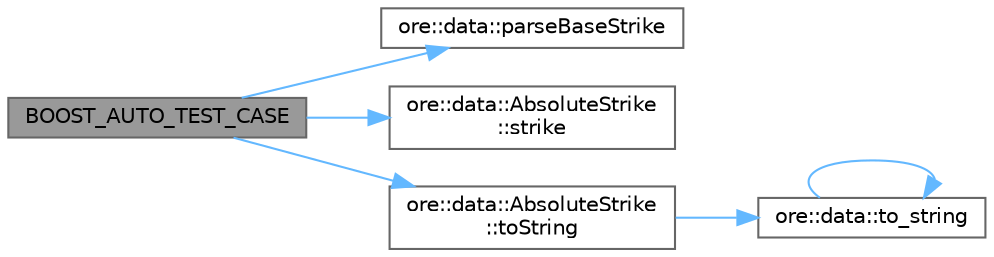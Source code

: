 digraph "BOOST_AUTO_TEST_CASE"
{
 // INTERACTIVE_SVG=YES
 // LATEX_PDF_SIZE
  bgcolor="transparent";
  edge [fontname=Helvetica,fontsize=10,labelfontname=Helvetica,labelfontsize=10];
  node [fontname=Helvetica,fontsize=10,shape=box,height=0.2,width=0.4];
  rankdir="LR";
  Node1 [label="BOOST_AUTO_TEST_CASE",height=0.2,width=0.4,color="gray40", fillcolor="grey60", style="filled", fontcolor="black",tooltip=" "];
  Node1 -> Node2 [color="steelblue1",style="solid"];
  Node2 [label="ore::data::parseBaseStrike",height=0.2,width=0.4,color="grey40", fillcolor="white", style="filled",URL="$namespaceore_1_1data.html#af07ebcb16f5c4b8f23aa841778ec1ede",tooltip="Parse a Strike from its string representation, strStrike."];
  Node1 -> Node3 [color="steelblue1",style="solid"];
  Node3 [label="ore::data::AbsoluteStrike\l::strike",height=0.2,width=0.4,color="grey40", fillcolor="white", style="filled",URL="$classore_1_1data_1_1_absolute_strike.html#ab03aa38eeb7397bc097432ac4f959822",tooltip="Return the absolute strike level."];
  Node1 -> Node4 [color="steelblue1",style="solid"];
  Node4 [label="ore::data::AbsoluteStrike\l::toString",height=0.2,width=0.4,color="grey40", fillcolor="white", style="filled",URL="$classore_1_1data_1_1_absolute_strike.html#acc18036adaea83856c3e6069e90a3f97",tooltip=" "];
  Node4 -> Node5 [color="steelblue1",style="solid"];
  Node5 [label="ore::data::to_string",height=0.2,width=0.4,color="grey40", fillcolor="white", style="filled",URL="$namespaceore_1_1data.html#a86651dfeb5c18ee891f7a4734d8cf455",tooltip=" "];
  Node5 -> Node5 [color="steelblue1",style="solid"];
}
